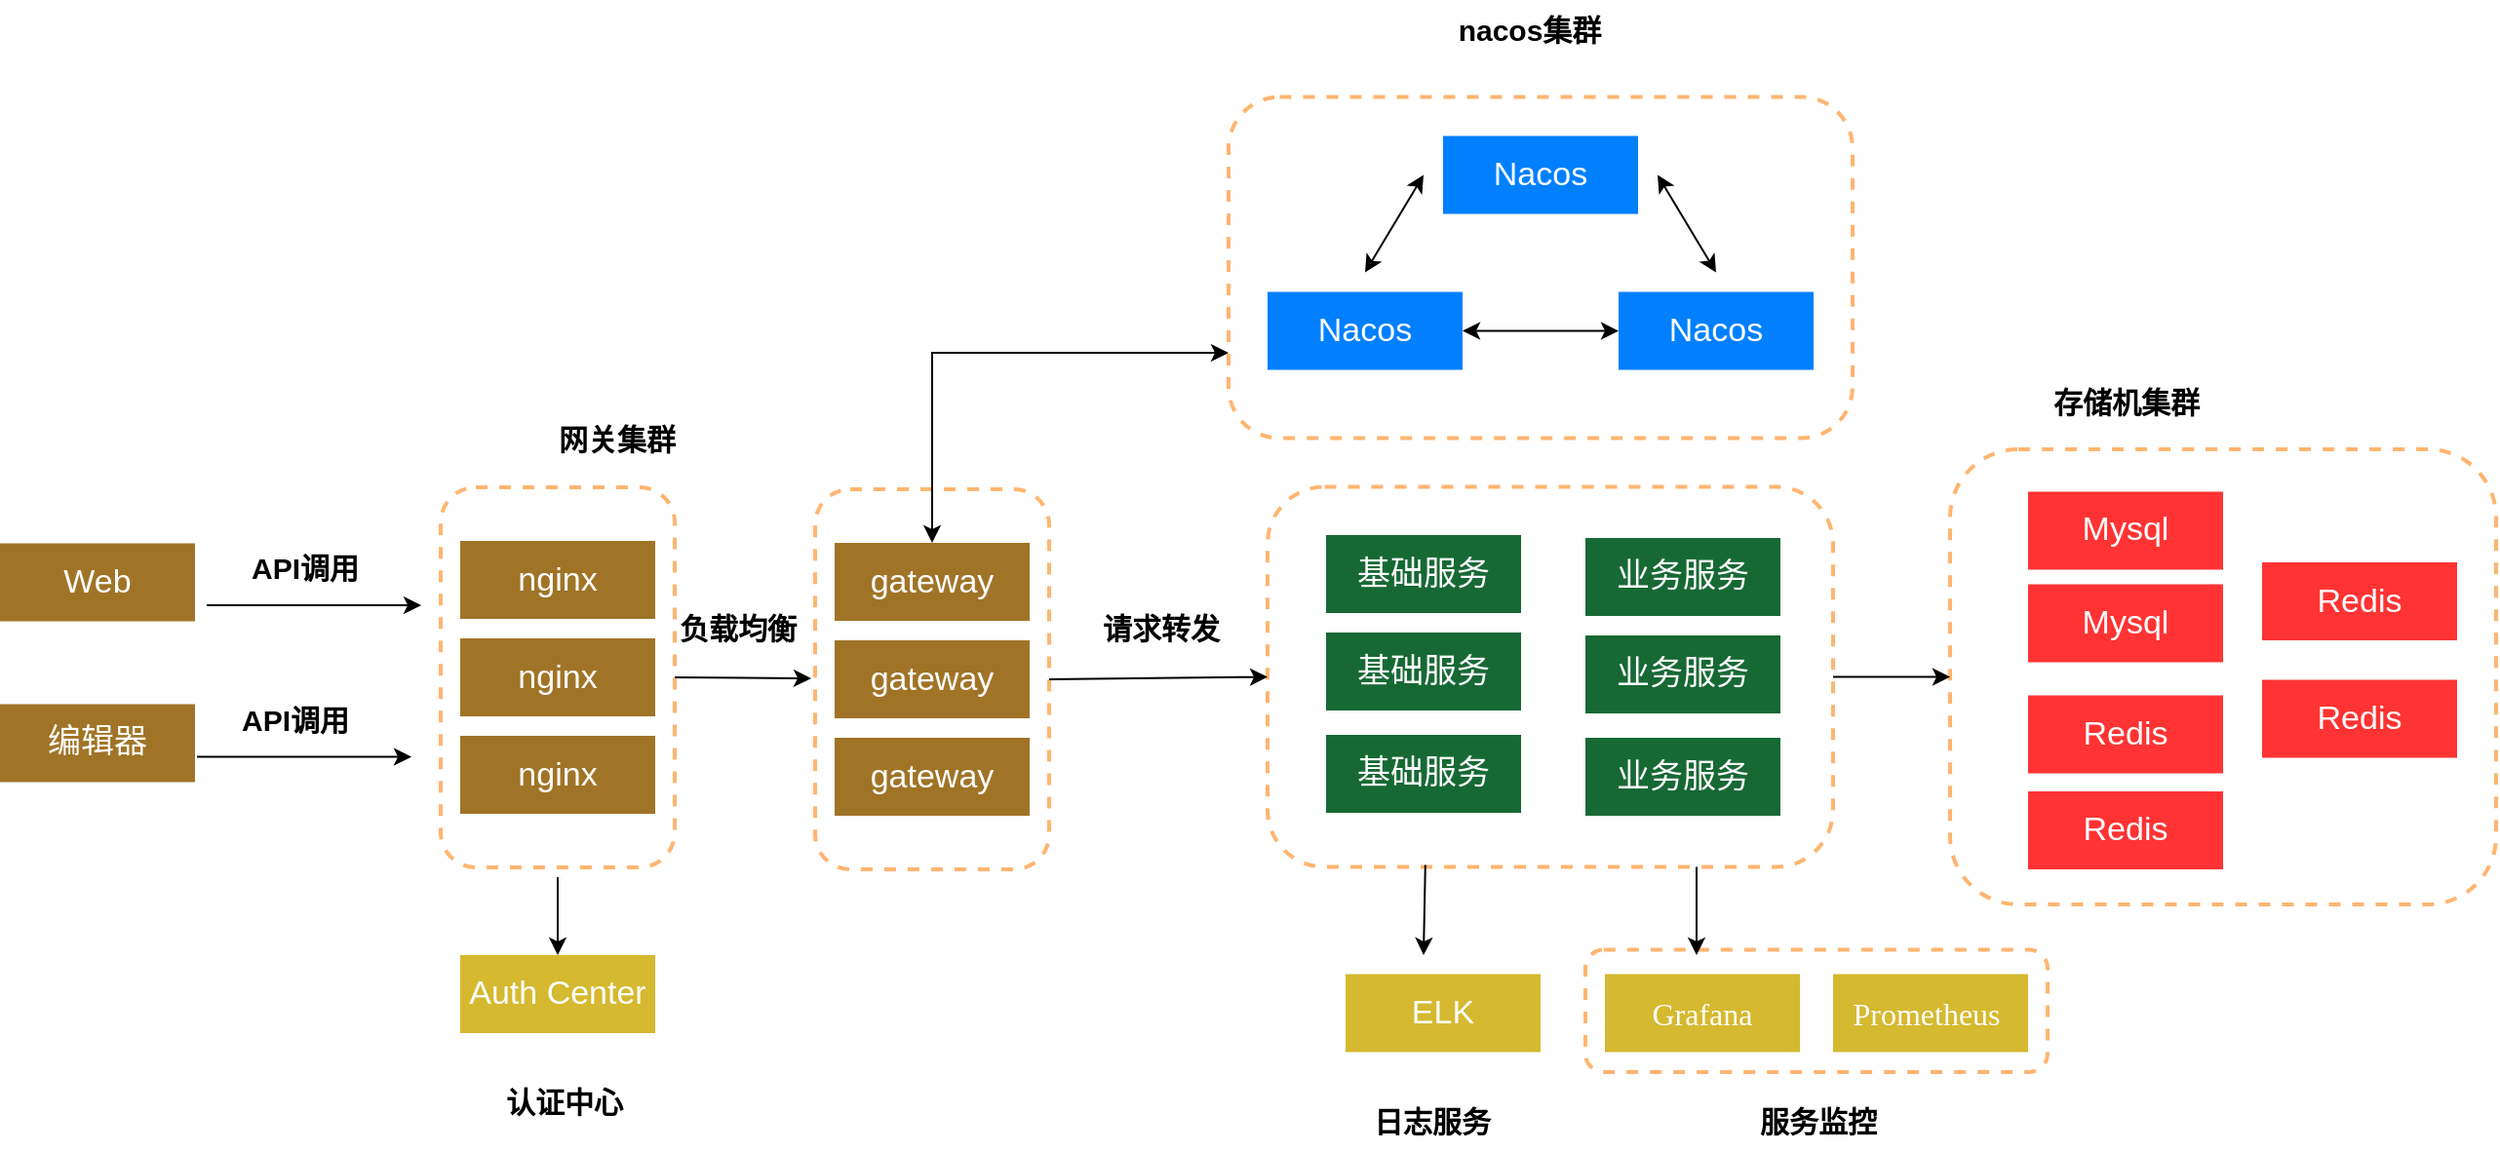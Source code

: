 <mxfile version="24.5.5" type="github">
  <diagram name="第 1 页" id="CDN1awkTx7iHZSeHB25q">
    <mxGraphModel dx="2327" dy="1965" grid="1" gridSize="10" guides="1" tooltips="1" connect="1" arrows="1" fold="1" page="1" pageScale="1" pageWidth="827" pageHeight="1169" math="0" shadow="0">
      <root>
        <mxCell id="0" />
        <mxCell id="1" parent="0" />
        <mxCell id="YpanblVg95gVwMK05n6i-53" value="" style="rounded=1;whiteSpace=wrap;html=1;dashed=1;strokeColor=#FFB570;strokeWidth=2;" vertex="1" parent="1">
          <mxGeometry x="493" y="467.25" width="237" height="62.75" as="geometry" />
        </mxCell>
        <mxCell id="YpanblVg95gVwMK05n6i-47" value="" style="rounded=1;whiteSpace=wrap;html=1;dashed=1;strokeColor=#FFB570;strokeWidth=2;container=0;" vertex="1" parent="1">
          <mxGeometry x="98" y="231" width="120" height="195" as="geometry" />
        </mxCell>
        <mxCell id="YpanblVg95gVwMK05n6i-1" value="" style="rounded=1;whiteSpace=wrap;html=1;dashed=1;strokeColor=#FFB570;strokeWidth=2;" vertex="1" parent="1">
          <mxGeometry x="680" y="210.5" width="280" height="233.5" as="geometry" />
        </mxCell>
        <mxCell id="YpanblVg95gVwMK05n6i-7" value="" style="endArrow=classic;startArrow=classic;html=1;rounded=0;entryX=0;entryY=0.75;entryDx=0;entryDy=0;" edge="1" parent="1" source="YpanblVg95gVwMK05n6i-4" target="YpanblVg95gVwMK05n6i-18">
          <mxGeometry width="50" height="50" relative="1" as="geometry">
            <mxPoint x="230" y="289.75" as="sourcePoint" />
            <mxPoint x="280" y="239.75" as="targetPoint" />
            <Array as="points">
              <mxPoint x="158" y="161" />
            </Array>
          </mxGeometry>
        </mxCell>
        <mxCell id="YpanblVg95gVwMK05n6i-8" value="" style="endArrow=classic;html=1;rounded=0;" edge="1" parent="1">
          <mxGeometry width="50" height="50" relative="1" as="geometry">
            <mxPoint x="-214" y="290.5" as="sourcePoint" />
            <mxPoint x="-104" y="290.5" as="targetPoint" />
          </mxGeometry>
        </mxCell>
        <mxCell id="YpanblVg95gVwMK05n6i-9" value="API调用" style="text;html=1;align=center;verticalAlign=middle;resizable=0;points=[];autosize=1;strokeColor=none;fillColor=none;strokeWidth=3;fontSize=15;fontStyle=1" vertex="1" parent="1">
          <mxGeometry x="-204" y="256" width="80" height="30" as="geometry" />
        </mxCell>
        <mxCell id="YpanblVg95gVwMK05n6i-10" value="网关集群" style="text;html=1;align=center;verticalAlign=middle;resizable=0;points=[];autosize=1;strokeColor=none;fillColor=none;strokeWidth=3;fontSize=15;fontStyle=1" vertex="1" parent="1">
          <mxGeometry x="-44" y="190" width="80" height="30" as="geometry" />
        </mxCell>
        <mxCell id="YpanblVg95gVwMK05n6i-11" value="nacos集群" style="text;html=1;align=center;verticalAlign=middle;resizable=0;points=[];autosize=1;strokeColor=none;fillColor=none;strokeWidth=3;fontSize=15;fontStyle=1" vertex="1" parent="1">
          <mxGeometry x="414" y="-20" width="100" height="30" as="geometry" />
        </mxCell>
        <mxCell id="YpanblVg95gVwMK05n6i-12" style="edgeStyle=orthogonalEdgeStyle;rounded=0;orthogonalLoop=1;jettySize=auto;html=1;entryX=0;entryY=0.5;entryDx=0;entryDy=0;" edge="1" parent="1" source="YpanblVg95gVwMK05n6i-13" target="YpanblVg95gVwMK05n6i-1">
          <mxGeometry relative="1" as="geometry" />
        </mxCell>
        <mxCell id="YpanblVg95gVwMK05n6i-13" value="" style="rounded=1;whiteSpace=wrap;html=1;dashed=1;strokeColor=#FFB570;strokeWidth=2;" vertex="1" parent="1">
          <mxGeometry x="330" y="229.75" width="290" height="195" as="geometry" />
        </mxCell>
        <mxCell id="YpanblVg95gVwMK05n6i-14" value="&lt;font color=&quot;#ffffff&quot;&gt;基础服务&lt;/font&gt;" style="rounded=0;whiteSpace=wrap;html=1;fillColor=#176934;fontSize=17;strokeColor=none;" vertex="1" parent="1">
          <mxGeometry x="360" y="254.5" width="100" height="40" as="geometry" />
        </mxCell>
        <mxCell id="YpanblVg95gVwMK05n6i-15" value="&lt;span style=&quot;color: rgb(255, 255, 255);&quot;&gt;基础服务&lt;/span&gt;" style="rounded=0;whiteSpace=wrap;html=1;fillColor=#176934;fontSize=17;strokeColor=none;" vertex="1" parent="1">
          <mxGeometry x="360" y="304.5" width="100" height="40" as="geometry" />
        </mxCell>
        <mxCell id="YpanblVg95gVwMK05n6i-16" value="&lt;span style=&quot;color: rgb(255, 255, 255);&quot;&gt;基础服务&lt;/span&gt;" style="rounded=0;whiteSpace=wrap;html=1;fillColor=#176934;fontSize=17;strokeColor=none;" vertex="1" parent="1">
          <mxGeometry x="360" y="357" width="100" height="40" as="geometry" />
        </mxCell>
        <mxCell id="YpanblVg95gVwMK05n6i-17" value="" style="group" vertex="1" connectable="0" parent="1">
          <mxGeometry x="310" y="29.75" width="320" height="175" as="geometry" />
        </mxCell>
        <mxCell id="YpanblVg95gVwMK05n6i-18" value="" style="rounded=1;whiteSpace=wrap;html=1;dashed=1;strokeColor=#FFB570;strokeWidth=2;" vertex="1" parent="YpanblVg95gVwMK05n6i-17">
          <mxGeometry width="320" height="175" as="geometry" />
        </mxCell>
        <mxCell id="YpanblVg95gVwMK05n6i-19" value="&lt;font color=&quot;#ffffff&quot; style=&quot;font-size: 17px;&quot;&gt;Nacos&lt;/font&gt;" style="rounded=0;whiteSpace=wrap;html=1;fillColor=#0080ff;fontSize=17;strokeColor=none;" vertex="1" parent="YpanblVg95gVwMK05n6i-17">
          <mxGeometry x="110" y="20" width="100" height="40" as="geometry" />
        </mxCell>
        <mxCell id="YpanblVg95gVwMK05n6i-20" value="&lt;font color=&quot;#ffffff&quot; style=&quot;font-size: 17px;&quot;&gt;Nacos&lt;/font&gt;" style="rounded=0;whiteSpace=wrap;html=1;fillColor=#0080ff;fontSize=17;strokeColor=none;" vertex="1" parent="YpanblVg95gVwMK05n6i-17">
          <mxGeometry x="200" y="100" width="100" height="40" as="geometry" />
        </mxCell>
        <mxCell id="YpanblVg95gVwMK05n6i-21" value="&lt;font color=&quot;#ffffff&quot; style=&quot;font-size: 17px;&quot;&gt;Nacos&lt;/font&gt;" style="rounded=0;whiteSpace=wrap;html=1;fillColor=#0080ff;fontSize=17;strokeColor=none;" vertex="1" parent="YpanblVg95gVwMK05n6i-17">
          <mxGeometry x="20" y="100" width="100" height="40" as="geometry" />
        </mxCell>
        <mxCell id="YpanblVg95gVwMK05n6i-22" value="" style="endArrow=classic;startArrow=classic;html=1;rounded=0;" edge="1" parent="YpanblVg95gVwMK05n6i-17">
          <mxGeometry width="50" height="50" relative="1" as="geometry">
            <mxPoint x="70" y="90" as="sourcePoint" />
            <mxPoint x="100" y="40" as="targetPoint" />
          </mxGeometry>
        </mxCell>
        <mxCell id="YpanblVg95gVwMK05n6i-23" value="" style="endArrow=classic;startArrow=classic;html=1;rounded=0;" edge="1" parent="YpanblVg95gVwMK05n6i-17">
          <mxGeometry width="50" height="50" relative="1" as="geometry">
            <mxPoint x="250" y="90" as="sourcePoint" />
            <mxPoint x="220" y="40" as="targetPoint" />
          </mxGeometry>
        </mxCell>
        <mxCell id="YpanblVg95gVwMK05n6i-24" value="" style="endArrow=classic;startArrow=classic;html=1;rounded=0;" edge="1" parent="YpanblVg95gVwMK05n6i-17">
          <mxGeometry width="50" height="50" relative="1" as="geometry">
            <mxPoint x="200" y="120" as="sourcePoint" />
            <mxPoint x="120" y="120" as="targetPoint" />
          </mxGeometry>
        </mxCell>
        <mxCell id="YpanblVg95gVwMK05n6i-25" value="" style="endArrow=classic;html=1;rounded=0;entryX=0;entryY=0.5;entryDx=0;entryDy=0;exitX=1;exitY=0.5;exitDx=0;exitDy=0;" edge="1" parent="1" target="YpanblVg95gVwMK05n6i-13" source="YpanblVg95gVwMK05n6i-47">
          <mxGeometry width="50" height="50" relative="1" as="geometry">
            <mxPoint x="240" y="325.5" as="sourcePoint" />
            <mxPoint x="350" y="325.5" as="targetPoint" />
          </mxGeometry>
        </mxCell>
        <mxCell id="YpanblVg95gVwMK05n6i-26" value="&lt;font color=&quot;#ffffff&quot;&gt;Auth Center&lt;/font&gt;" style="rounded=0;whiteSpace=wrap;html=1;fillColor=#d5b930;fontSize=17;strokeColor=none;" vertex="1" parent="1">
          <mxGeometry x="-84" y="470" width="100" height="40" as="geometry" />
        </mxCell>
        <mxCell id="YpanblVg95gVwMK05n6i-27" value="" style="endArrow=classic;html=1;rounded=0;entryX=0.5;entryY=0;entryDx=0;entryDy=0;" edge="1" parent="1" target="YpanblVg95gVwMK05n6i-26">
          <mxGeometry width="50" height="50" relative="1" as="geometry">
            <mxPoint x="-34" y="430" as="sourcePoint" />
            <mxPoint x="-4" y="338" as="targetPoint" />
          </mxGeometry>
        </mxCell>
        <mxCell id="YpanblVg95gVwMK05n6i-28" value="认证中心" style="text;html=1;align=center;verticalAlign=middle;resizable=0;points=[];autosize=1;strokeColor=none;fillColor=none;strokeWidth=3;fontSize=15;fontStyle=1" vertex="1" parent="1">
          <mxGeometry x="-71" y="530" width="80" height="30" as="geometry" />
        </mxCell>
        <mxCell id="YpanblVg95gVwMK05n6i-29" value="&lt;font color=&quot;#ffffff&quot;&gt;ELK&lt;/font&gt;" style="rounded=0;whiteSpace=wrap;html=1;fillColor=#d5b930;fontSize=17;strokeColor=none;" vertex="1" parent="1">
          <mxGeometry x="370" y="479.75" width="100" height="40" as="geometry" />
        </mxCell>
        <mxCell id="YpanblVg95gVwMK05n6i-30" value="" style="endArrow=classic;html=1;rounded=0;exitX=0.279;exitY=0.995;exitDx=0;exitDy=0;exitPerimeter=0;" edge="1" parent="1" source="YpanblVg95gVwMK05n6i-13">
          <mxGeometry width="50" height="50" relative="1" as="geometry">
            <mxPoint x="180" y="434.75" as="sourcePoint" />
            <mxPoint x="410" y="470" as="targetPoint" />
          </mxGeometry>
        </mxCell>
        <mxCell id="YpanblVg95gVwMK05n6i-31" value="日志服务" style="text;html=1;align=center;verticalAlign=middle;resizable=0;points=[];autosize=1;strokeColor=none;fillColor=none;strokeWidth=3;fontSize=15;fontStyle=1" vertex="1" parent="1">
          <mxGeometry x="374" y="540" width="80" height="30" as="geometry" />
        </mxCell>
        <mxCell id="YpanblVg95gVwMK05n6i-32" value="&lt;span style=&quot;font-size:12.0pt;mso-bidi-font-size:&lt;br/&gt;11.0pt;line-height:150%;font-family:&amp;quot;Times New Roman&amp;quot;,serif;mso-fareast-font-family:&lt;br/&gt;宋体;mso-bidi-theme-font:minor-bidi;mso-font-kerning:1.0pt;mso-ansi-language:&lt;br/&gt;EN-US;mso-fareast-language:ZH-CN;mso-bidi-language:AR-SA&quot; lang=&quot;EN-US&quot;&gt;Grafana&lt;/span&gt;" style="rounded=0;whiteSpace=wrap;html=1;fillColor=#d5b930;fontSize=17;strokeColor=none;fontColor=#FFFFFF;" vertex="1" parent="1">
          <mxGeometry x="503" y="479.75" width="100" height="40" as="geometry" />
        </mxCell>
        <mxCell id="YpanblVg95gVwMK05n6i-33" value="" style="endArrow=classic;html=1;rounded=0;exitX=0.279;exitY=0.995;exitDx=0;exitDy=0;exitPerimeter=0;" edge="1" parent="1">
          <mxGeometry width="50" height="50" relative="1" as="geometry">
            <mxPoint x="550" y="424.75" as="sourcePoint" />
            <mxPoint x="550" y="470" as="targetPoint" />
          </mxGeometry>
        </mxCell>
        <mxCell id="YpanblVg95gVwMK05n6i-34" value="服务监控" style="text;html=1;align=center;verticalAlign=middle;resizable=0;points=[];autosize=1;strokeColor=none;fillColor=none;strokeWidth=3;fontSize=15;fontStyle=1" vertex="1" parent="1">
          <mxGeometry x="571.5" y="540" width="80" height="30" as="geometry" />
        </mxCell>
        <mxCell id="YpanblVg95gVwMK05n6i-35" value="&lt;font color=&quot;#ffffff&quot;&gt;Mysql&lt;/font&gt;" style="rounded=0;whiteSpace=wrap;html=1;fillColor=#FF3333;fontSize=17;strokeColor=none;" vertex="1" parent="1">
          <mxGeometry x="720" y="232.25" width="100" height="40" as="geometry" />
        </mxCell>
        <mxCell id="YpanblVg95gVwMK05n6i-36" value="&lt;font color=&quot;#ffffff&quot;&gt;Redis&lt;/font&gt;" style="rounded=0;whiteSpace=wrap;html=1;fillColor=#FF3333;fontSize=17;strokeColor=none;" vertex="1" parent="1">
          <mxGeometry x="720" y="336.75" width="100" height="40" as="geometry" />
        </mxCell>
        <mxCell id="YpanblVg95gVwMK05n6i-37" value="&lt;font color=&quot;#ffffff&quot;&gt;业务服务&lt;/font&gt;" style="rounded=0;whiteSpace=wrap;html=1;fillColor=#176934;fontSize=17;strokeColor=none;" vertex="1" parent="1">
          <mxGeometry x="493" y="256" width="100" height="40" as="geometry" />
        </mxCell>
        <mxCell id="YpanblVg95gVwMK05n6i-38" value="&lt;span style=&quot;color: rgb(255, 255, 255);&quot;&gt;业务服务&lt;/span&gt;" style="rounded=0;whiteSpace=wrap;html=1;fillColor=#176934;fontSize=17;strokeColor=none;" vertex="1" parent="1">
          <mxGeometry x="493" y="306" width="100" height="40" as="geometry" />
        </mxCell>
        <mxCell id="YpanblVg95gVwMK05n6i-39" value="&lt;span style=&quot;color: rgb(255, 255, 255);&quot;&gt;业务服务&lt;/span&gt;" style="rounded=0;whiteSpace=wrap;html=1;fillColor=#176934;fontSize=17;strokeColor=none;" vertex="1" parent="1">
          <mxGeometry x="493" y="358.5" width="100" height="40" as="geometry" />
        </mxCell>
        <mxCell id="YpanblVg95gVwMK05n6i-3" value="" style="rounded=1;whiteSpace=wrap;html=1;dashed=1;strokeColor=#FFB570;strokeWidth=2;container=0;" vertex="1" parent="1">
          <mxGeometry x="-94" y="230" width="120" height="195" as="geometry" />
        </mxCell>
        <mxCell id="YpanblVg95gVwMK05n6i-4" value="&lt;font color=&quot;#ffffff&quot;&gt;gateway&lt;/font&gt;" style="rounded=0;whiteSpace=wrap;html=1;fillColor=#a07427;fontSize=17;strokeColor=none;container=0;" vertex="1" parent="1">
          <mxGeometry x="108" y="258.5" width="100" height="40" as="geometry" />
        </mxCell>
        <mxCell id="YpanblVg95gVwMK05n6i-5" value="&lt;font color=&quot;#ffffff&quot;&gt;gateway&lt;/font&gt;" style="rounded=0;whiteSpace=wrap;html=1;fillColor=#a07427;fontSize=17;strokeColor=none;container=0;" vertex="1" parent="1">
          <mxGeometry x="108" y="308.5" width="100" height="40" as="geometry" />
        </mxCell>
        <mxCell id="YpanblVg95gVwMK05n6i-6" value="&lt;font color=&quot;#ffffff&quot;&gt;gateway&lt;/font&gt;" style="rounded=0;whiteSpace=wrap;html=1;fillColor=#a07427;fontSize=17;strokeColor=none;container=0;" vertex="1" parent="1">
          <mxGeometry x="108" y="358.5" width="100" height="40" as="geometry" />
        </mxCell>
        <mxCell id="YpanblVg95gVwMK05n6i-40" value="&lt;font color=&quot;#ffffff&quot;&gt;nginx&lt;/font&gt;" style="rounded=0;whiteSpace=wrap;html=1;fillColor=#a07427;fontSize=17;strokeColor=none;container=0;" vertex="1" parent="1">
          <mxGeometry x="-84" y="257.5" width="100" height="40" as="geometry" />
        </mxCell>
        <mxCell id="YpanblVg95gVwMK05n6i-41" value="&lt;span style=&quot;color: rgb(255, 255, 255);&quot;&gt;nginx&lt;/span&gt;" style="rounded=0;whiteSpace=wrap;html=1;fillColor=#a07427;fontSize=17;strokeColor=none;container=0;" vertex="1" parent="1">
          <mxGeometry x="-84" y="307.5" width="100" height="40" as="geometry" />
        </mxCell>
        <mxCell id="YpanblVg95gVwMK05n6i-42" value="&lt;span style=&quot;color: rgb(255, 255, 255);&quot;&gt;nginx&lt;/span&gt;" style="rounded=0;whiteSpace=wrap;html=1;fillColor=#a07427;fontSize=17;strokeColor=none;container=0;" vertex="1" parent="1">
          <mxGeometry x="-84" y="357.5" width="100" height="40" as="geometry" />
        </mxCell>
        <mxCell id="YpanblVg95gVwMK05n6i-43" value="&lt;font color=&quot;#ffffff&quot;&gt;Web&lt;/font&gt;" style="rounded=0;whiteSpace=wrap;html=1;fillColor=#a07427;fontSize=17;strokeColor=none;container=0;" vertex="1" parent="1">
          <mxGeometry x="-320" y="258.75" width="100" height="40" as="geometry" />
        </mxCell>
        <mxCell id="YpanblVg95gVwMK05n6i-44" value="&lt;font color=&quot;#ffffff&quot;&gt;编辑器&lt;/font&gt;" style="rounded=0;whiteSpace=wrap;html=1;fillColor=#a07427;fontSize=17;strokeColor=none;container=0;" vertex="1" parent="1">
          <mxGeometry x="-320" y="341.25" width="100" height="40" as="geometry" />
        </mxCell>
        <mxCell id="YpanblVg95gVwMK05n6i-45" value="" style="endArrow=classic;html=1;rounded=0;" edge="1" parent="1">
          <mxGeometry width="50" height="50" relative="1" as="geometry">
            <mxPoint x="-219" y="368.25" as="sourcePoint" />
            <mxPoint x="-109" y="368.25" as="targetPoint" />
          </mxGeometry>
        </mxCell>
        <mxCell id="YpanblVg95gVwMK05n6i-46" value="API调用" style="text;html=1;align=center;verticalAlign=middle;resizable=0;points=[];autosize=1;strokeColor=none;fillColor=none;strokeWidth=3;fontSize=15;fontStyle=1" vertex="1" parent="1">
          <mxGeometry x="-209" y="333.75" width="80" height="30" as="geometry" />
        </mxCell>
        <mxCell id="YpanblVg95gVwMK05n6i-48" value="" style="endArrow=classic;html=1;rounded=0;exitX=1;exitY=0.5;exitDx=0;exitDy=0;" edge="1" parent="1" source="YpanblVg95gVwMK05n6i-3">
          <mxGeometry width="50" height="50" relative="1" as="geometry">
            <mxPoint x="10" y="322.25" as="sourcePoint" />
            <mxPoint x="96" y="328" as="targetPoint" />
          </mxGeometry>
        </mxCell>
        <mxCell id="YpanblVg95gVwMK05n6i-50" value="负载均衡" style="text;html=1;align=center;verticalAlign=middle;resizable=0;points=[];autosize=1;strokeColor=none;fillColor=none;strokeWidth=3;fontSize=15;fontStyle=1" vertex="1" parent="1">
          <mxGeometry x="18" y="287.25" width="80" height="30" as="geometry" />
        </mxCell>
        <mxCell id="YpanblVg95gVwMK05n6i-51" value="请求转发" style="text;html=1;align=center;verticalAlign=middle;resizable=0;points=[];autosize=1;strokeColor=none;fillColor=none;strokeWidth=3;fontSize=15;fontStyle=1" vertex="1" parent="1">
          <mxGeometry x="235" y="287.25" width="80" height="30" as="geometry" />
        </mxCell>
        <mxCell id="YpanblVg95gVwMK05n6i-52" value="&lt;span lang=&quot;EN-US&quot; style=&quot;font-size:12.0pt;mso-bidi-font-size:&lt;br/&gt;11.0pt;line-height:150%;font-family:&amp;quot;Times New Roman&amp;quot;,serif;mso-fareast-font-family:&lt;br/&gt;宋体;mso-bidi-theme-font:minor-bidi;mso-font-kerning:1.0pt;mso-ansi-language:&lt;br/&gt;EN-US;mso-fareast-language:ZH-CN;mso-bidi-language:AR-SA&quot;&gt;Prometheus&amp;nbsp;&lt;/span&gt;" style="rounded=0;whiteSpace=wrap;html=1;fillColor=#d5b930;fontSize=17;strokeColor=none;fontColor=#FFFFFF;" vertex="1" parent="1">
          <mxGeometry x="620" y="479.75" width="100" height="40" as="geometry" />
        </mxCell>
        <mxCell id="YpanblVg95gVwMK05n6i-54" value="存储机集群" style="text;html=1;align=center;verticalAlign=middle;resizable=0;points=[];autosize=1;strokeColor=none;fillColor=none;strokeWidth=3;fontSize=15;fontStyle=1" vertex="1" parent="1">
          <mxGeometry x="720" y="171" width="100" height="30" as="geometry" />
        </mxCell>
        <mxCell id="YpanblVg95gVwMK05n6i-55" value="&lt;font color=&quot;#ffffff&quot;&gt;Mysql&lt;/font&gt;" style="rounded=0;whiteSpace=wrap;html=1;fillColor=#FF3333;fontSize=17;strokeColor=none;" vertex="1" parent="1">
          <mxGeometry x="720" y="279.75" width="100" height="40" as="geometry" />
        </mxCell>
        <mxCell id="YpanblVg95gVwMK05n6i-56" value="&lt;font color=&quot;#ffffff&quot;&gt;Redis&lt;/font&gt;" style="rounded=0;whiteSpace=wrap;html=1;fillColor=#FF3333;fontSize=17;strokeColor=none;" vertex="1" parent="1">
          <mxGeometry x="720" y="386" width="100" height="40" as="geometry" />
        </mxCell>
        <mxCell id="YpanblVg95gVwMK05n6i-57" value="&lt;font color=&quot;#ffffff&quot;&gt;Redis&lt;/font&gt;" style="rounded=0;whiteSpace=wrap;html=1;fillColor=#FF3333;fontSize=17;strokeColor=none;" vertex="1" parent="1">
          <mxGeometry x="840" y="268.5" width="100" height="40" as="geometry" />
        </mxCell>
        <mxCell id="YpanblVg95gVwMK05n6i-58" value="&lt;font color=&quot;#ffffff&quot;&gt;Redis&lt;/font&gt;" style="rounded=0;whiteSpace=wrap;html=1;fillColor=#FF3333;fontSize=17;strokeColor=none;" vertex="1" parent="1">
          <mxGeometry x="840" y="328.75" width="100" height="40" as="geometry" />
        </mxCell>
      </root>
    </mxGraphModel>
  </diagram>
</mxfile>
